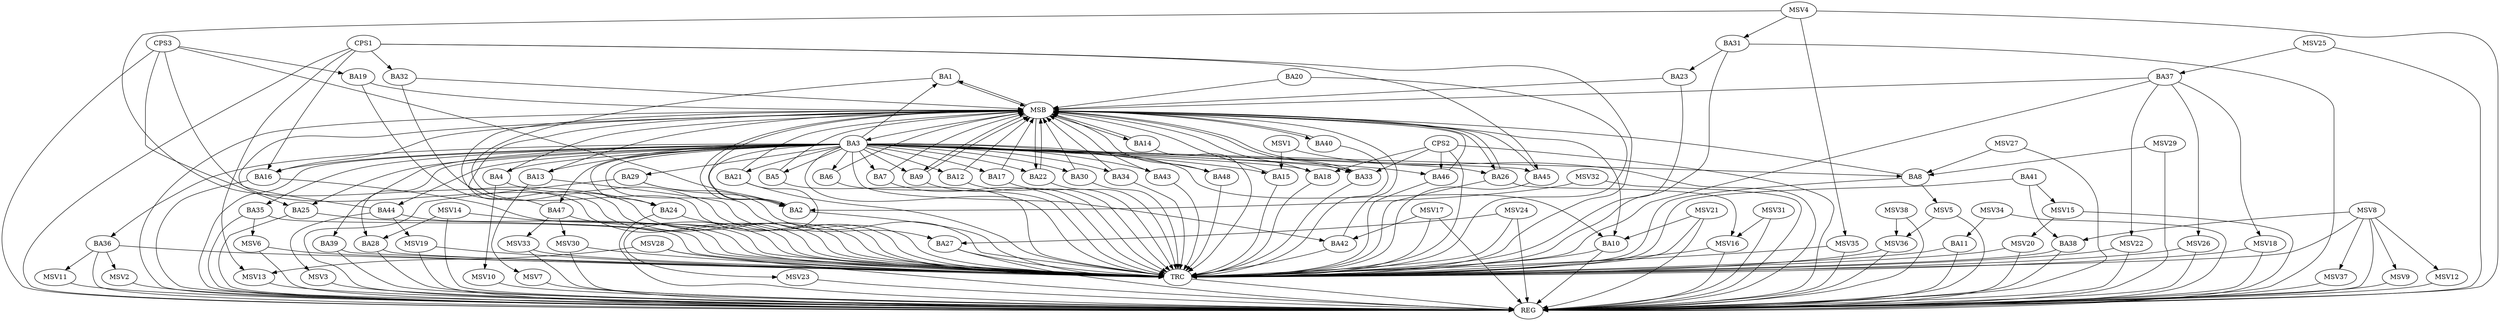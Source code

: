 strict digraph G {
  BA1 [ label="BA1" ];
  BA2 [ label="BA2" ];
  BA3 [ label="BA3" ];
  BA4 [ label="BA4" ];
  BA5 [ label="BA5" ];
  BA6 [ label="BA6" ];
  BA7 [ label="BA7" ];
  BA8 [ label="BA8" ];
  BA9 [ label="BA9" ];
  BA10 [ label="BA10" ];
  BA11 [ label="BA11" ];
  BA12 [ label="BA12" ];
  BA13 [ label="BA13" ];
  BA14 [ label="BA14" ];
  BA15 [ label="BA15" ];
  BA16 [ label="BA16" ];
  BA17 [ label="BA17" ];
  BA18 [ label="BA18" ];
  BA19 [ label="BA19" ];
  BA20 [ label="BA20" ];
  BA21 [ label="BA21" ];
  BA22 [ label="BA22" ];
  BA23 [ label="BA23" ];
  BA24 [ label="BA24" ];
  BA25 [ label="BA25" ];
  BA26 [ label="BA26" ];
  BA27 [ label="BA27" ];
  BA28 [ label="BA28" ];
  BA29 [ label="BA29" ];
  BA30 [ label="BA30" ];
  BA31 [ label="BA31" ];
  BA32 [ label="BA32" ];
  BA33 [ label="BA33" ];
  BA34 [ label="BA34" ];
  BA35 [ label="BA35" ];
  BA36 [ label="BA36" ];
  BA37 [ label="BA37" ];
  BA38 [ label="BA38" ];
  BA39 [ label="BA39" ];
  BA40 [ label="BA40" ];
  BA41 [ label="BA41" ];
  BA42 [ label="BA42" ];
  BA43 [ label="BA43" ];
  BA44 [ label="BA44" ];
  BA45 [ label="BA45" ];
  BA46 [ label="BA46" ];
  BA47 [ label="BA47" ];
  BA48 [ label="BA48" ];
  CPS1 [ label="CPS1" ];
  CPS2 [ label="CPS2" ];
  CPS3 [ label="CPS3" ];
  REG [ label="REG" ];
  MSB [ label="MSB" ];
  TRC [ label="TRC" ];
  MSV1 [ label="MSV1" ];
  MSV2 [ label="MSV2" ];
  MSV3 [ label="MSV3" ];
  MSV4 [ label="MSV4" ];
  MSV5 [ label="MSV5" ];
  MSV6 [ label="MSV6" ];
  MSV7 [ label="MSV7" ];
  MSV8 [ label="MSV8" ];
  MSV9 [ label="MSV9" ];
  MSV10 [ label="MSV10" ];
  MSV11 [ label="MSV11" ];
  MSV12 [ label="MSV12" ];
  MSV13 [ label="MSV13" ];
  MSV14 [ label="MSV14" ];
  MSV15 [ label="MSV15" ];
  MSV16 [ label="MSV16" ];
  MSV17 [ label="MSV17" ];
  MSV18 [ label="MSV18" ];
  MSV19 [ label="MSV19" ];
  MSV20 [ label="MSV20" ];
  MSV21 [ label="MSV21" ];
  MSV22 [ label="MSV22" ];
  MSV23 [ label="MSV23" ];
  MSV24 [ label="MSV24" ];
  MSV25 [ label="MSV25" ];
  MSV26 [ label="MSV26" ];
  MSV27 [ label="MSV27" ];
  MSV28 [ label="MSV28" ];
  MSV29 [ label="MSV29" ];
  MSV30 [ label="MSV30" ];
  MSV31 [ label="MSV31" ];
  MSV32 [ label="MSV32" ];
  MSV33 [ label="MSV33" ];
  MSV34 [ label="MSV34" ];
  MSV35 [ label="MSV35" ];
  MSV36 [ label="MSV36" ];
  MSV37 [ label="MSV37" ];
  MSV38 [ label="MSV38" ];
  BA3 -> BA1;
  BA29 -> BA2;
  BA31 -> BA23;
  BA41 -> BA38;
  CPS1 -> BA45;
  CPS1 -> BA16;
  CPS1 -> BA32;
  CPS2 -> BA33;
  CPS2 -> BA18;
  CPS2 -> BA46;
  CPS3 -> BA2;
  CPS3 -> BA25;
  CPS3 -> BA19;
  BA3 -> REG;
  BA10 -> REG;
  BA11 -> REG;
  BA16 -> REG;
  BA24 -> REG;
  BA25 -> REG;
  BA27 -> REG;
  BA28 -> REG;
  BA29 -> REG;
  BA31 -> REG;
  BA35 -> REG;
  BA36 -> REG;
  BA38 -> REG;
  BA39 -> REG;
  CPS1 -> REG;
  CPS2 -> REG;
  CPS3 -> REG;
  BA1 -> MSB;
  MSB -> BA2;
  MSB -> REG;
  BA2 -> MSB;
  MSB -> BA1;
  BA4 -> MSB;
  BA5 -> MSB;
  BA6 -> MSB;
  BA7 -> MSB;
  BA8 -> MSB;
  BA9 -> MSB;
  BA12 -> MSB;
  BA13 -> MSB;
  BA14 -> MSB;
  MSB -> BA3;
  BA15 -> MSB;
  MSB -> BA9;
  BA17 -> MSB;
  BA18 -> MSB;
  BA19 -> MSB;
  MSB -> BA14;
  BA20 -> MSB;
  BA21 -> MSB;
  BA22 -> MSB;
  BA23 -> MSB;
  BA26 -> MSB;
  MSB -> BA10;
  BA30 -> MSB;
  MSB -> BA26;
  BA32 -> MSB;
  BA33 -> MSB;
  MSB -> BA22;
  BA34 -> MSB;
  BA37 -> MSB;
  BA40 -> MSB;
  BA42 -> MSB;
  MSB -> BA24;
  BA43 -> MSB;
  BA44 -> MSB;
  MSB -> BA40;
  BA45 -> MSB;
  BA46 -> MSB;
  BA47 -> MSB;
  MSB -> BA16;
  BA48 -> MSB;
  MSB -> BA33;
  BA1 -> TRC;
  BA2 -> TRC;
  BA3 -> TRC;
  BA4 -> TRC;
  BA5 -> TRC;
  BA6 -> TRC;
  BA7 -> TRC;
  BA8 -> TRC;
  BA9 -> TRC;
  BA10 -> TRC;
  BA11 -> TRC;
  BA12 -> TRC;
  BA13 -> TRC;
  BA14 -> TRC;
  BA15 -> TRC;
  BA16 -> TRC;
  BA17 -> TRC;
  BA18 -> TRC;
  BA19 -> TRC;
  BA20 -> TRC;
  BA21 -> TRC;
  BA22 -> TRC;
  BA23 -> TRC;
  BA24 -> TRC;
  BA25 -> TRC;
  BA26 -> TRC;
  BA27 -> TRC;
  BA28 -> TRC;
  BA29 -> TRC;
  BA30 -> TRC;
  BA31 -> TRC;
  BA32 -> TRC;
  BA33 -> TRC;
  BA34 -> TRC;
  BA35 -> TRC;
  BA36 -> TRC;
  BA37 -> TRC;
  BA38 -> TRC;
  BA39 -> TRC;
  BA40 -> TRC;
  BA41 -> TRC;
  BA42 -> TRC;
  BA43 -> TRC;
  BA44 -> TRC;
  BA45 -> TRC;
  BA46 -> TRC;
  BA47 -> TRC;
  BA48 -> TRC;
  CPS1 -> TRC;
  CPS2 -> TRC;
  CPS3 -> TRC;
  TRC -> REG;
  BA3 -> BA48;
  BA3 -> BA16;
  BA3 -> BA7;
  BA3 -> BA22;
  BA3 -> BA33;
  BA3 -> BA2;
  BA3 -> BA17;
  BA3 -> BA47;
  BA3 -> BA6;
  BA3 -> BA12;
  BA3 -> BA46;
  BA3 -> BA24;
  BA3 -> BA21;
  BA3 -> BA4;
  BA3 -> BA29;
  BA3 -> BA5;
  BA3 -> BA36;
  BA3 -> BA39;
  BA3 -> BA28;
  BA3 -> BA27;
  BA3 -> BA18;
  BA3 -> BA35;
  BA3 -> BA13;
  BA3 -> BA30;
  BA3 -> BA26;
  BA3 -> BA45;
  BA3 -> BA34;
  BA3 -> BA8;
  BA3 -> BA15;
  BA3 -> BA43;
  BA3 -> BA9;
  BA3 -> BA44;
  BA3 -> BA42;
  BA3 -> BA25;
  BA3 -> BA10;
  MSV1 -> BA15;
  MSV1 -> REG;
  BA36 -> MSV2;
  MSV2 -> REG;
  BA44 -> MSV3;
  MSV3 -> REG;
  MSV4 -> BA31;
  MSV4 -> REG;
  MSV4 -> TRC;
  BA8 -> MSV5;
  MSV5 -> REG;
  BA35 -> MSV6;
  MSV6 -> REG;
  MSV6 -> TRC;
  BA13 -> MSV7;
  MSV7 -> REG;
  MSV8 -> BA38;
  MSV8 -> REG;
  MSV8 -> TRC;
  MSV8 -> MSV9;
  MSV9 -> REG;
  BA4 -> MSV10;
  MSV10 -> REG;
  BA36 -> MSV11;
  MSV11 -> REG;
  MSV8 -> MSV12;
  MSV12 -> REG;
  CPS1 -> MSV13;
  MSV13 -> REG;
  MSV14 -> BA28;
  MSV14 -> REG;
  MSV14 -> TRC;
  BA41 -> MSV15;
  MSV15 -> REG;
  BA26 -> MSV16;
  MSV16 -> REG;
  MSV16 -> TRC;
  MSV17 -> BA42;
  MSV17 -> REG;
  MSV17 -> TRC;
  BA37 -> MSV18;
  MSV18 -> REG;
  MSV18 -> TRC;
  BA44 -> MSV19;
  MSV19 -> REG;
  MSV19 -> TRC;
  MSV15 -> MSV20;
  MSV20 -> REG;
  MSV20 -> TRC;
  MSV21 -> BA10;
  MSV21 -> REG;
  MSV21 -> TRC;
  BA37 -> MSV22;
  MSV22 -> REG;
  MSV22 -> TRC;
  BA21 -> MSV23;
  MSV23 -> REG;
  MSV24 -> BA27;
  MSV24 -> REG;
  MSV24 -> TRC;
  MSV25 -> BA37;
  MSV25 -> REG;
  BA37 -> MSV26;
  MSV26 -> REG;
  MSV26 -> TRC;
  MSV27 -> BA8;
  MSV27 -> REG;
  MSV28 -> MSV13;
  MSV28 -> REG;
  MSV28 -> TRC;
  MSV29 -> BA8;
  MSV29 -> REG;
  BA47 -> MSV30;
  MSV30 -> REG;
  MSV30 -> TRC;
  MSV31 -> MSV16;
  MSV31 -> REG;
  MSV32 -> BA2;
  MSV32 -> REG;
  BA47 -> MSV33;
  MSV33 -> REG;
  MSV33 -> TRC;
  MSV34 -> BA11;
  MSV34 -> REG;
  MSV4 -> MSV35;
  MSV35 -> REG;
  MSV35 -> TRC;
  MSV5 -> MSV36;
  MSV36 -> REG;
  MSV36 -> TRC;
  MSV8 -> MSV37;
  MSV37 -> REG;
  MSV38 -> MSV36;
  MSV38 -> REG;
}

